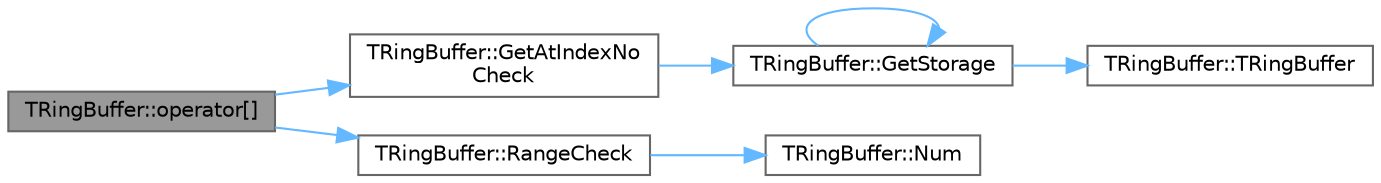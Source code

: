 digraph "TRingBuffer::operator[]"
{
 // INTERACTIVE_SVG=YES
 // LATEX_PDF_SIZE
  bgcolor="transparent";
  edge [fontname=Helvetica,fontsize=10,labelfontname=Helvetica,labelfontsize=10];
  node [fontname=Helvetica,fontsize=10,shape=box,height=0.2,width=0.4];
  rankdir="LR";
  Node1 [id="Node000001",label="TRingBuffer::operator[]",height=0.2,width=0.4,color="gray40", fillcolor="grey60", style="filled", fontcolor="black",tooltip="Return a writable reference to the value at the given Index."];
  Node1 -> Node2 [id="edge1_Node000001_Node000002",color="steelblue1",style="solid",tooltip=" "];
  Node2 [id="Node000002",label="TRingBuffer::GetAtIndexNo\lCheck",height=0.2,width=0.4,color="grey40", fillcolor="white", style="filled",URL="$d7/d46/classTRingBuffer.html#ac69e19bfd838e063c4ea5aab67cdb61d",tooltip="Unsafely return a writable reference to the value at the given Index."];
  Node2 -> Node3 [id="edge2_Node000002_Node000003",color="steelblue1",style="solid",tooltip=" "];
  Node3 [id="Node000003",label="TRingBuffer::GetStorage",height=0.2,width=0.4,color="grey40", fillcolor="white", style="filled",URL="$d7/d46/classTRingBuffer.html#aa2fcf0b111c159373c595c9a3ae6cbd2",tooltip="Return a pointer to the underlying storage of the RingBuffer."];
  Node3 -> Node4 [id="edge3_Node000003_Node000004",color="steelblue1",style="solid",tooltip=" "];
  Node4 [id="Node000004",label="TRingBuffer::TRingBuffer",height=0.2,width=0.4,color="grey40", fillcolor="white", style="filled",URL="$d7/d46/classTRingBuffer.html#a8c285901c0c99ff13fe22f8035b51cb0",tooltip="Construct Empty Queue with capacity 0."];
  Node3 -> Node3 [id="edge4_Node000003_Node000003",color="steelblue1",style="solid",tooltip=" "];
  Node1 -> Node5 [id="edge5_Node000001_Node000005",color="steelblue1",style="solid",tooltip=" "];
  Node5 [id="Node000005",label="TRingBuffer::RangeCheck",height=0.2,width=0.4,color="grey40", fillcolor="white", style="filled",URL="$d7/d46/classTRingBuffer.html#a060645f3b6aae194f9e8a558aff8d7f1",tooltip=" "];
  Node5 -> Node6 [id="edge6_Node000005_Node000006",color="steelblue1",style="solid",tooltip=" "];
  Node6 [id="Node000006",label="TRingBuffer::Num",height=0.2,width=0.4,color="grey40", fillcolor="white", style="filled",URL="$d7/d46/classTRingBuffer.html#a5c37b30f4de47dfe15a368ba4c353568",tooltip="Gets the number of elements in the RingBuffer."];
}
